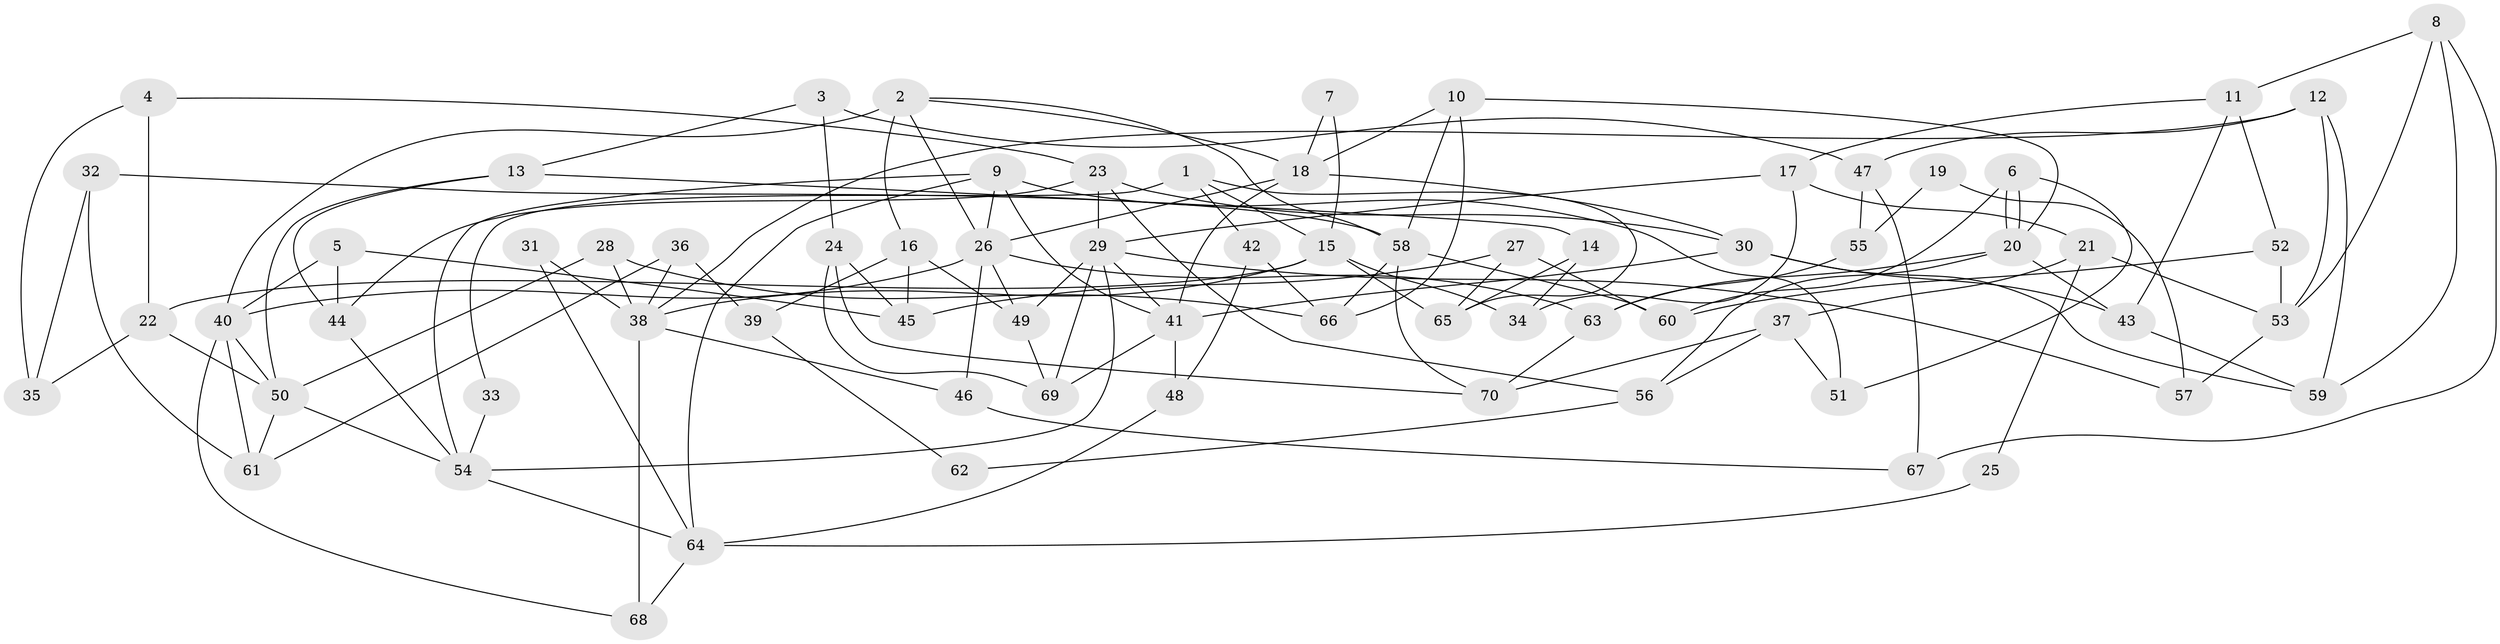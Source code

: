 // Generated by graph-tools (version 1.1) at 2025/11/02/27/25 16:11:24]
// undirected, 70 vertices, 140 edges
graph export_dot {
graph [start="1"]
  node [color=gray90,style=filled];
  1;
  2;
  3;
  4;
  5;
  6;
  7;
  8;
  9;
  10;
  11;
  12;
  13;
  14;
  15;
  16;
  17;
  18;
  19;
  20;
  21;
  22;
  23;
  24;
  25;
  26;
  27;
  28;
  29;
  30;
  31;
  32;
  33;
  34;
  35;
  36;
  37;
  38;
  39;
  40;
  41;
  42;
  43;
  44;
  45;
  46;
  47;
  48;
  49;
  50;
  51;
  52;
  53;
  54;
  55;
  56;
  57;
  58;
  59;
  60;
  61;
  62;
  63;
  64;
  65;
  66;
  67;
  68;
  69;
  70;
  1 -- 15;
  1 -- 65;
  1 -- 33;
  1 -- 42;
  2 -- 18;
  2 -- 26;
  2 -- 16;
  2 -- 40;
  2 -- 58;
  3 -- 24;
  3 -- 13;
  3 -- 47;
  4 -- 23;
  4 -- 22;
  4 -- 35;
  5 -- 40;
  5 -- 45;
  5 -- 44;
  6 -- 20;
  6 -- 20;
  6 -- 60;
  6 -- 51;
  7 -- 15;
  7 -- 18;
  8 -- 67;
  8 -- 59;
  8 -- 11;
  8 -- 53;
  9 -- 54;
  9 -- 51;
  9 -- 26;
  9 -- 41;
  9 -- 64;
  10 -- 18;
  10 -- 58;
  10 -- 20;
  10 -- 66;
  11 -- 52;
  11 -- 17;
  11 -- 43;
  12 -- 59;
  12 -- 53;
  12 -- 38;
  12 -- 47;
  13 -- 44;
  13 -- 50;
  13 -- 14;
  14 -- 34;
  14 -- 65;
  15 -- 38;
  15 -- 22;
  15 -- 34;
  15 -- 65;
  16 -- 49;
  16 -- 39;
  16 -- 45;
  17 -- 29;
  17 -- 21;
  17 -- 34;
  18 -- 26;
  18 -- 30;
  18 -- 41;
  19 -- 57;
  19 -- 55;
  20 -- 43;
  20 -- 56;
  20 -- 63;
  21 -- 37;
  21 -- 25;
  21 -- 53;
  22 -- 50;
  22 -- 35;
  23 -- 30;
  23 -- 29;
  23 -- 44;
  23 -- 56;
  24 -- 70;
  24 -- 69;
  24 -- 45;
  25 -- 64;
  26 -- 40;
  26 -- 46;
  26 -- 49;
  26 -- 63;
  27 -- 45;
  27 -- 65;
  27 -- 60;
  28 -- 50;
  28 -- 66;
  28 -- 38;
  29 -- 49;
  29 -- 41;
  29 -- 54;
  29 -- 57;
  29 -- 69;
  30 -- 41;
  30 -- 43;
  30 -- 59;
  31 -- 64;
  31 -- 38;
  32 -- 61;
  32 -- 58;
  32 -- 35;
  33 -- 54;
  36 -- 38;
  36 -- 61;
  36 -- 39;
  37 -- 70;
  37 -- 56;
  37 -- 51;
  38 -- 46;
  38 -- 68;
  39 -- 62;
  40 -- 68;
  40 -- 50;
  40 -- 61;
  41 -- 48;
  41 -- 69;
  42 -- 48;
  42 -- 66;
  43 -- 59;
  44 -- 54;
  46 -- 67;
  47 -- 55;
  47 -- 67;
  48 -- 64;
  49 -- 69;
  50 -- 54;
  50 -- 61;
  52 -- 53;
  52 -- 60;
  53 -- 57;
  54 -- 64;
  55 -- 63;
  56 -- 62;
  58 -- 66;
  58 -- 60;
  58 -- 70;
  63 -- 70;
  64 -- 68;
}
